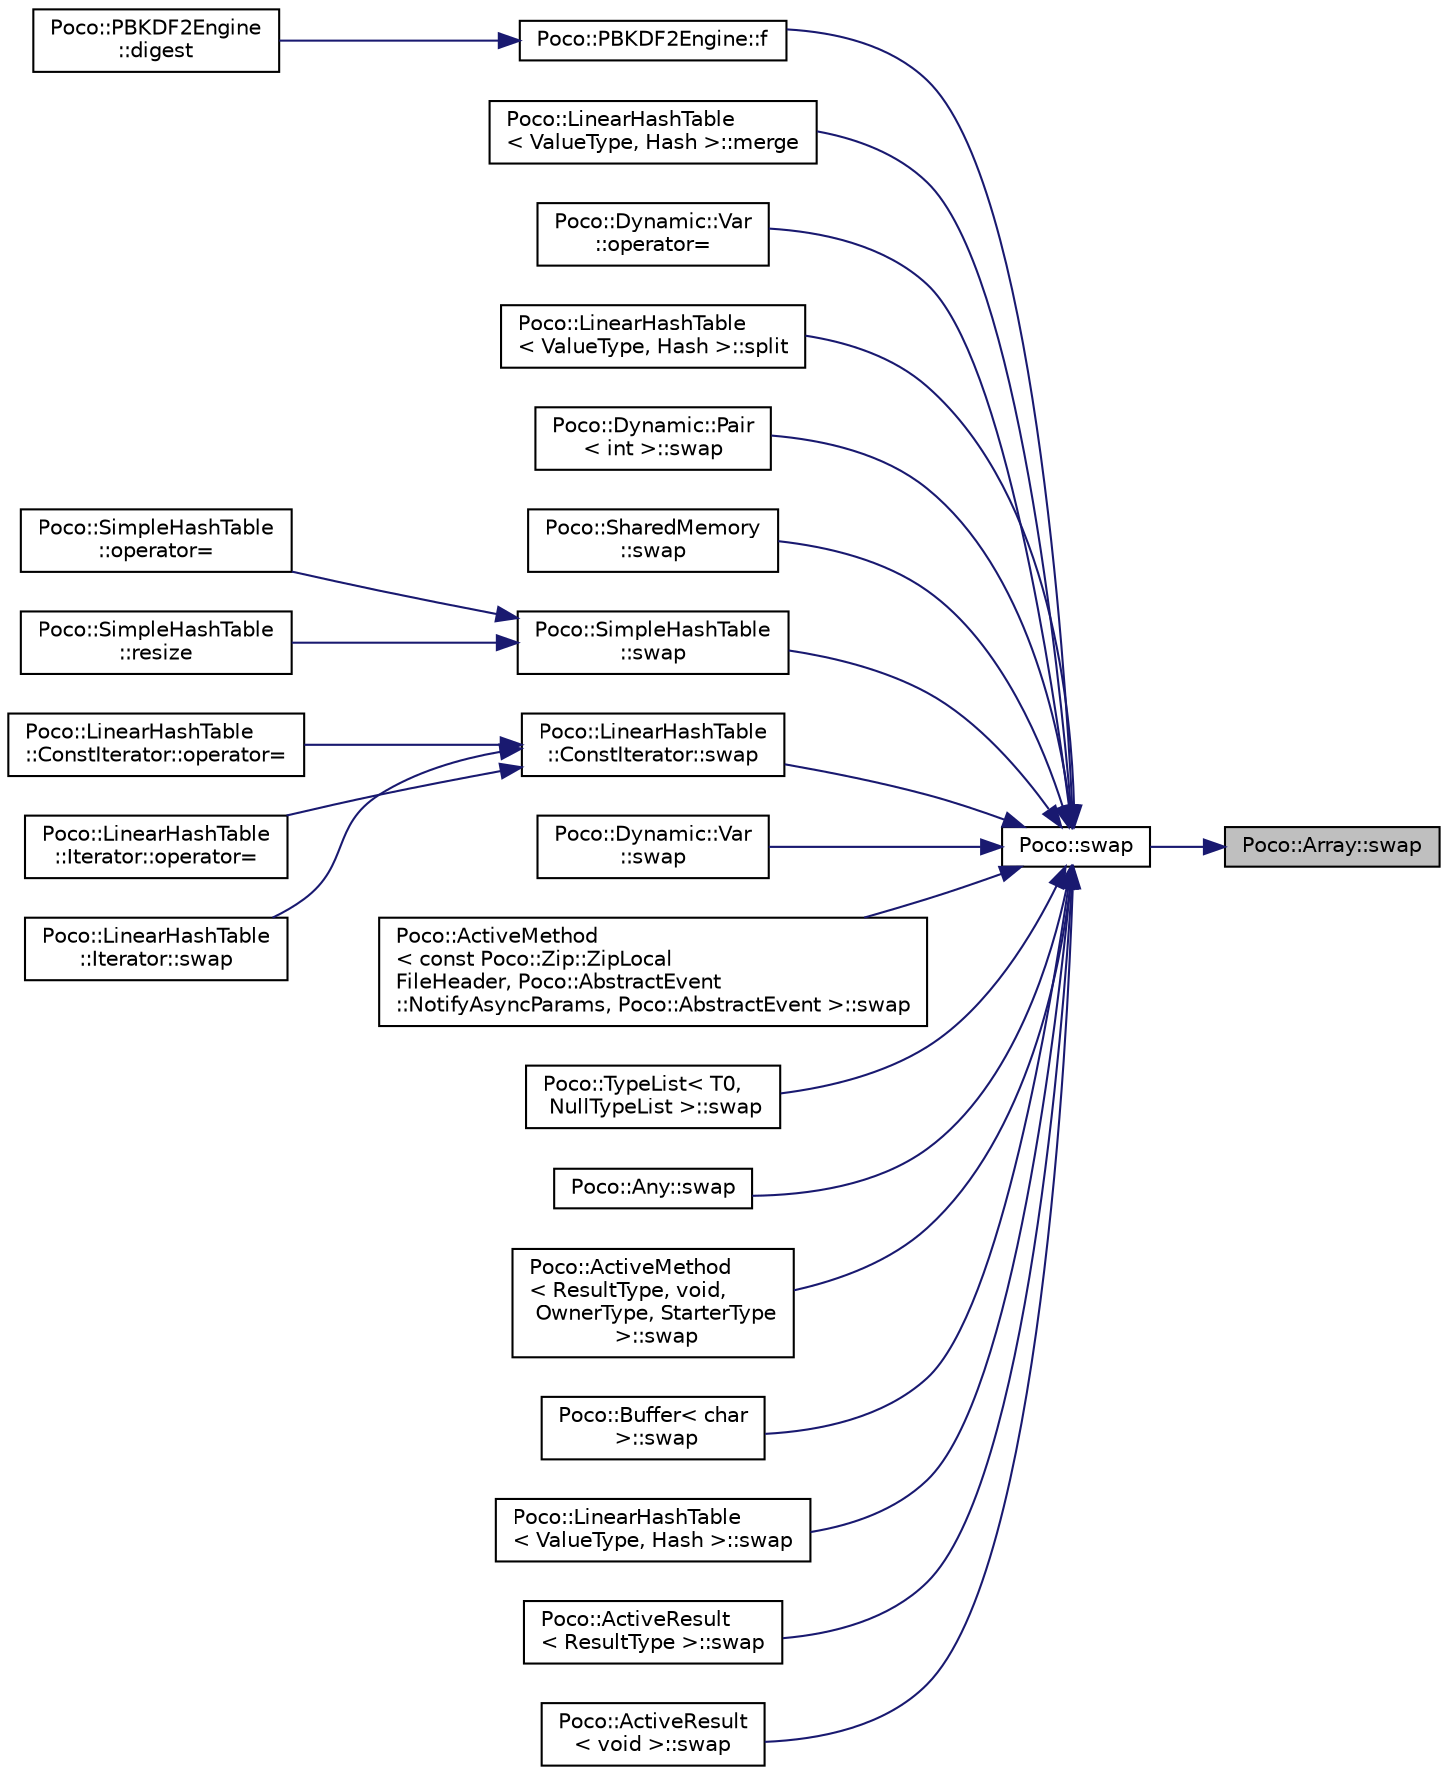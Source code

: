 digraph "Poco::Array::swap"
{
 // LATEX_PDF_SIZE
  edge [fontname="Helvetica",fontsize="10",labelfontname="Helvetica",labelfontsize="10"];
  node [fontname="Helvetica",fontsize="10",shape=record];
  rankdir="RL";
  Node1 [label="Poco::Array::swap",height=0.2,width=0.4,color="black", fillcolor="grey75", style="filled", fontcolor="black",tooltip=" "];
  Node1 -> Node2 [dir="back",color="midnightblue",fontsize="10",style="solid"];
  Node2 [label="Poco::swap",height=0.2,width=0.4,color="black", fillcolor="white", style="filled",URL="$namespacePoco.html#a0b0e4f92ac76ddffb4219026e3172ee4",tooltip="global swap()"];
  Node2 -> Node3 [dir="back",color="midnightblue",fontsize="10",style="solid"];
  Node3 [label="Poco::PBKDF2Engine::f",height=0.2,width=0.4,color="black", fillcolor="white", style="filled",URL="$classPoco_1_1PBKDF2Engine.html#ae6564866d7309820f2e670cd6332e06a",tooltip=" "];
  Node3 -> Node4 [dir="back",color="midnightblue",fontsize="10",style="solid"];
  Node4 [label="Poco::PBKDF2Engine\l::digest",height=0.2,width=0.4,color="black", fillcolor="white", style="filled",URL="$classPoco_1_1PBKDF2Engine.html#afd9bc62834136625f41c7ff262430f0c",tooltip=" "];
  Node2 -> Node5 [dir="back",color="midnightblue",fontsize="10",style="solid"];
  Node5 [label="Poco::LinearHashTable\l\< ValueType, Hash \>::merge",height=0.2,width=0.4,color="black", fillcolor="white", style="filled",URL="$classPoco_1_1LinearHashTable.html#a843824ff2b29dda945f2f7601d2b491b",tooltip=" "];
  Node2 -> Node6 [dir="back",color="midnightblue",fontsize="10",style="solid"];
  Node6 [label="Poco::Dynamic::Var\l::operator=",height=0.2,width=0.4,color="black", fillcolor="white", style="filled",URL="$classPoco_1_1Dynamic_1_1Var.html#a653bd2154a27cbd6042169ebbc0ac0af",tooltip="Assignment operator for assigning POD to Var."];
  Node2 -> Node7 [dir="back",color="midnightblue",fontsize="10",style="solid"];
  Node7 [label="Poco::LinearHashTable\l\< ValueType, Hash \>::split",height=0.2,width=0.4,color="black", fillcolor="white", style="filled",URL="$classPoco_1_1LinearHashTable.html#a7289eea3e13d5d0e32137248486c9d8c",tooltip=" "];
  Node2 -> Node8 [dir="back",color="midnightblue",fontsize="10",style="solid"];
  Node8 [label="Poco::Dynamic::Pair\l\< int \>::swap",height=0.2,width=0.4,color="black", fillcolor="white", style="filled",URL="$classPoco_1_1Dynamic_1_1Pair.html#a49bb452acc03053f287d9493ffadceec",tooltip="Swaps the content of the two Pairs."];
  Node2 -> Node9 [dir="back",color="midnightblue",fontsize="10",style="solid"];
  Node9 [label="Poco::SharedMemory\l::swap",height=0.2,width=0.4,color="black", fillcolor="white", style="filled",URL="$classPoco_1_1SharedMemory.html#ad82086a99f7e2ddc8e9c79239c2e974a",tooltip="Assigns another SharedMemory object."];
  Node2 -> Node10 [dir="back",color="midnightblue",fontsize="10",style="solid"];
  Node10 [label="Poco::SimpleHashTable\l::swap",height=0.2,width=0.4,color="black", fillcolor="white", style="filled",URL="$classPoco_1_1SimpleHashTable.html#a4eb45195038a0aacc206104705d8325f",tooltip=" "];
  Node10 -> Node11 [dir="back",color="midnightblue",fontsize="10",style="solid"];
  Node11 [label="Poco::SimpleHashTable\l::operator=",height=0.2,width=0.4,color="black", fillcolor="white", style="filled",URL="$classPoco_1_1SimpleHashTable.html#ac9ad91be5ef2768e766346a168846ac4",tooltip=" "];
  Node10 -> Node12 [dir="back",color="midnightblue",fontsize="10",style="solid"];
  Node12 [label="Poco::SimpleHashTable\l::resize",height=0.2,width=0.4,color="black", fillcolor="white", style="filled",URL="$classPoco_1_1SimpleHashTable.html#a770d3348975c63d5541fc46a2ca52119",tooltip="Resizes the hashtable, rehashes all existing entries. Expensive!"];
  Node2 -> Node13 [dir="back",color="midnightblue",fontsize="10",style="solid"];
  Node13 [label="Poco::LinearHashTable\l::ConstIterator::swap",height=0.2,width=0.4,color="black", fillcolor="white", style="filled",URL="$classPoco_1_1LinearHashTable_1_1ConstIterator.html#a47df00838f9e4debd1ad9e083dfaa672",tooltip=" "];
  Node13 -> Node14 [dir="back",color="midnightblue",fontsize="10",style="solid"];
  Node14 [label="Poco::LinearHashTable\l::ConstIterator::operator=",height=0.2,width=0.4,color="black", fillcolor="white", style="filled",URL="$classPoco_1_1LinearHashTable_1_1ConstIterator.html#ac36c2c26f9c3c4594c6d2a48a0ad2f9e",tooltip=" "];
  Node13 -> Node15 [dir="back",color="midnightblue",fontsize="10",style="solid"];
  Node15 [label="Poco::LinearHashTable\l::Iterator::operator=",height=0.2,width=0.4,color="black", fillcolor="white", style="filled",URL="$classPoco_1_1LinearHashTable_1_1Iterator.html#a6eec546763f6883f73ebc87f68ba0e52",tooltip=" "];
  Node13 -> Node16 [dir="back",color="midnightblue",fontsize="10",style="solid"];
  Node16 [label="Poco::LinearHashTable\l::Iterator::swap",height=0.2,width=0.4,color="black", fillcolor="white", style="filled",URL="$classPoco_1_1LinearHashTable_1_1Iterator.html#a5c962572b6a261498d84291fe7f44cdf",tooltip=" "];
  Node2 -> Node17 [dir="back",color="midnightblue",fontsize="10",style="solid"];
  Node17 [label="Poco::Dynamic::Var\l::swap",height=0.2,width=0.4,color="black", fillcolor="white", style="filled",URL="$classPoco_1_1Dynamic_1_1Var.html#a3a3131650522927e2b7b576372a80ca7",tooltip="Destroys the Var."];
  Node2 -> Node18 [dir="back",color="midnightblue",fontsize="10",style="solid"];
  Node18 [label="Poco::ActiveMethod\l\< const Poco::Zip::ZipLocal\lFileHeader, Poco::AbstractEvent\l::NotifyAsyncParams, Poco::AbstractEvent \>::swap",height=0.2,width=0.4,color="black", fillcolor="white", style="filled",URL="$classPoco_1_1ActiveMethod.html#a176790351176928ce00f5156bbb91c82",tooltip=" "];
  Node2 -> Node19 [dir="back",color="midnightblue",fontsize="10",style="solid"];
  Node19 [label="Poco::TypeList\< T0,\l NullTypeList \>::swap",height=0.2,width=0.4,color="black", fillcolor="white", style="filled",URL="$structPoco_1_1TypeList.html#a890b7043c74ec4687def7ac4cece85ad",tooltip=" "];
  Node2 -> Node20 [dir="back",color="midnightblue",fontsize="10",style="solid"];
  Node20 [label="Poco::Any::swap",height=0.2,width=0.4,color="black", fillcolor="white", style="filled",URL="$classPoco_1_1Any.html#a4cf7ac92d4a20354233c452ad26c8a76",tooltip=" "];
  Node2 -> Node21 [dir="back",color="midnightblue",fontsize="10",style="solid"];
  Node21 [label="Poco::ActiveMethod\l\< ResultType, void,\l OwnerType, StarterType\l \>::swap",height=0.2,width=0.4,color="black", fillcolor="white", style="filled",URL="$classPoco_1_1ActiveMethod_3_01ResultType_00_01void_00_01OwnerType_00_01StarterType_01_4.html#a635f468f9a8543558543533b317f7efe",tooltip=" "];
  Node2 -> Node22 [dir="back",color="midnightblue",fontsize="10",style="solid"];
  Node22 [label="Poco::Buffer\< char\l \>::swap",height=0.2,width=0.4,color="black", fillcolor="white", style="filled",URL="$classPoco_1_1Buffer.html#af4a60fd4c56e373c8e9c44bfa494dc91",tooltip="Swaps the buffer with another one."];
  Node2 -> Node23 [dir="back",color="midnightblue",fontsize="10",style="solid"];
  Node23 [label="Poco::LinearHashTable\l\< ValueType, Hash \>::swap",height=0.2,width=0.4,color="black", fillcolor="white", style="filled",URL="$classPoco_1_1LinearHashTable.html#a8edf2b3a0b0afa5b2f8a239a0ef0b9f6",tooltip="Swaps the LinearHashTable with another one."];
  Node2 -> Node24 [dir="back",color="midnightblue",fontsize="10",style="solid"];
  Node24 [label="Poco::ActiveResult\l\< ResultType \>::swap",height=0.2,width=0.4,color="black", fillcolor="white", style="filled",URL="$classPoco_1_1ActiveResult.html#a39f4bc8b46f9fab9758005f3f729a745",tooltip=" "];
  Node2 -> Node25 [dir="back",color="midnightblue",fontsize="10",style="solid"];
  Node25 [label="Poco::ActiveResult\l\< void \>::swap",height=0.2,width=0.4,color="black", fillcolor="white", style="filled",URL="$classPoco_1_1ActiveResult_3_01void_01_4.html#a08f6c3fe6c8712084cc46b922c709675",tooltip=" "];
}
